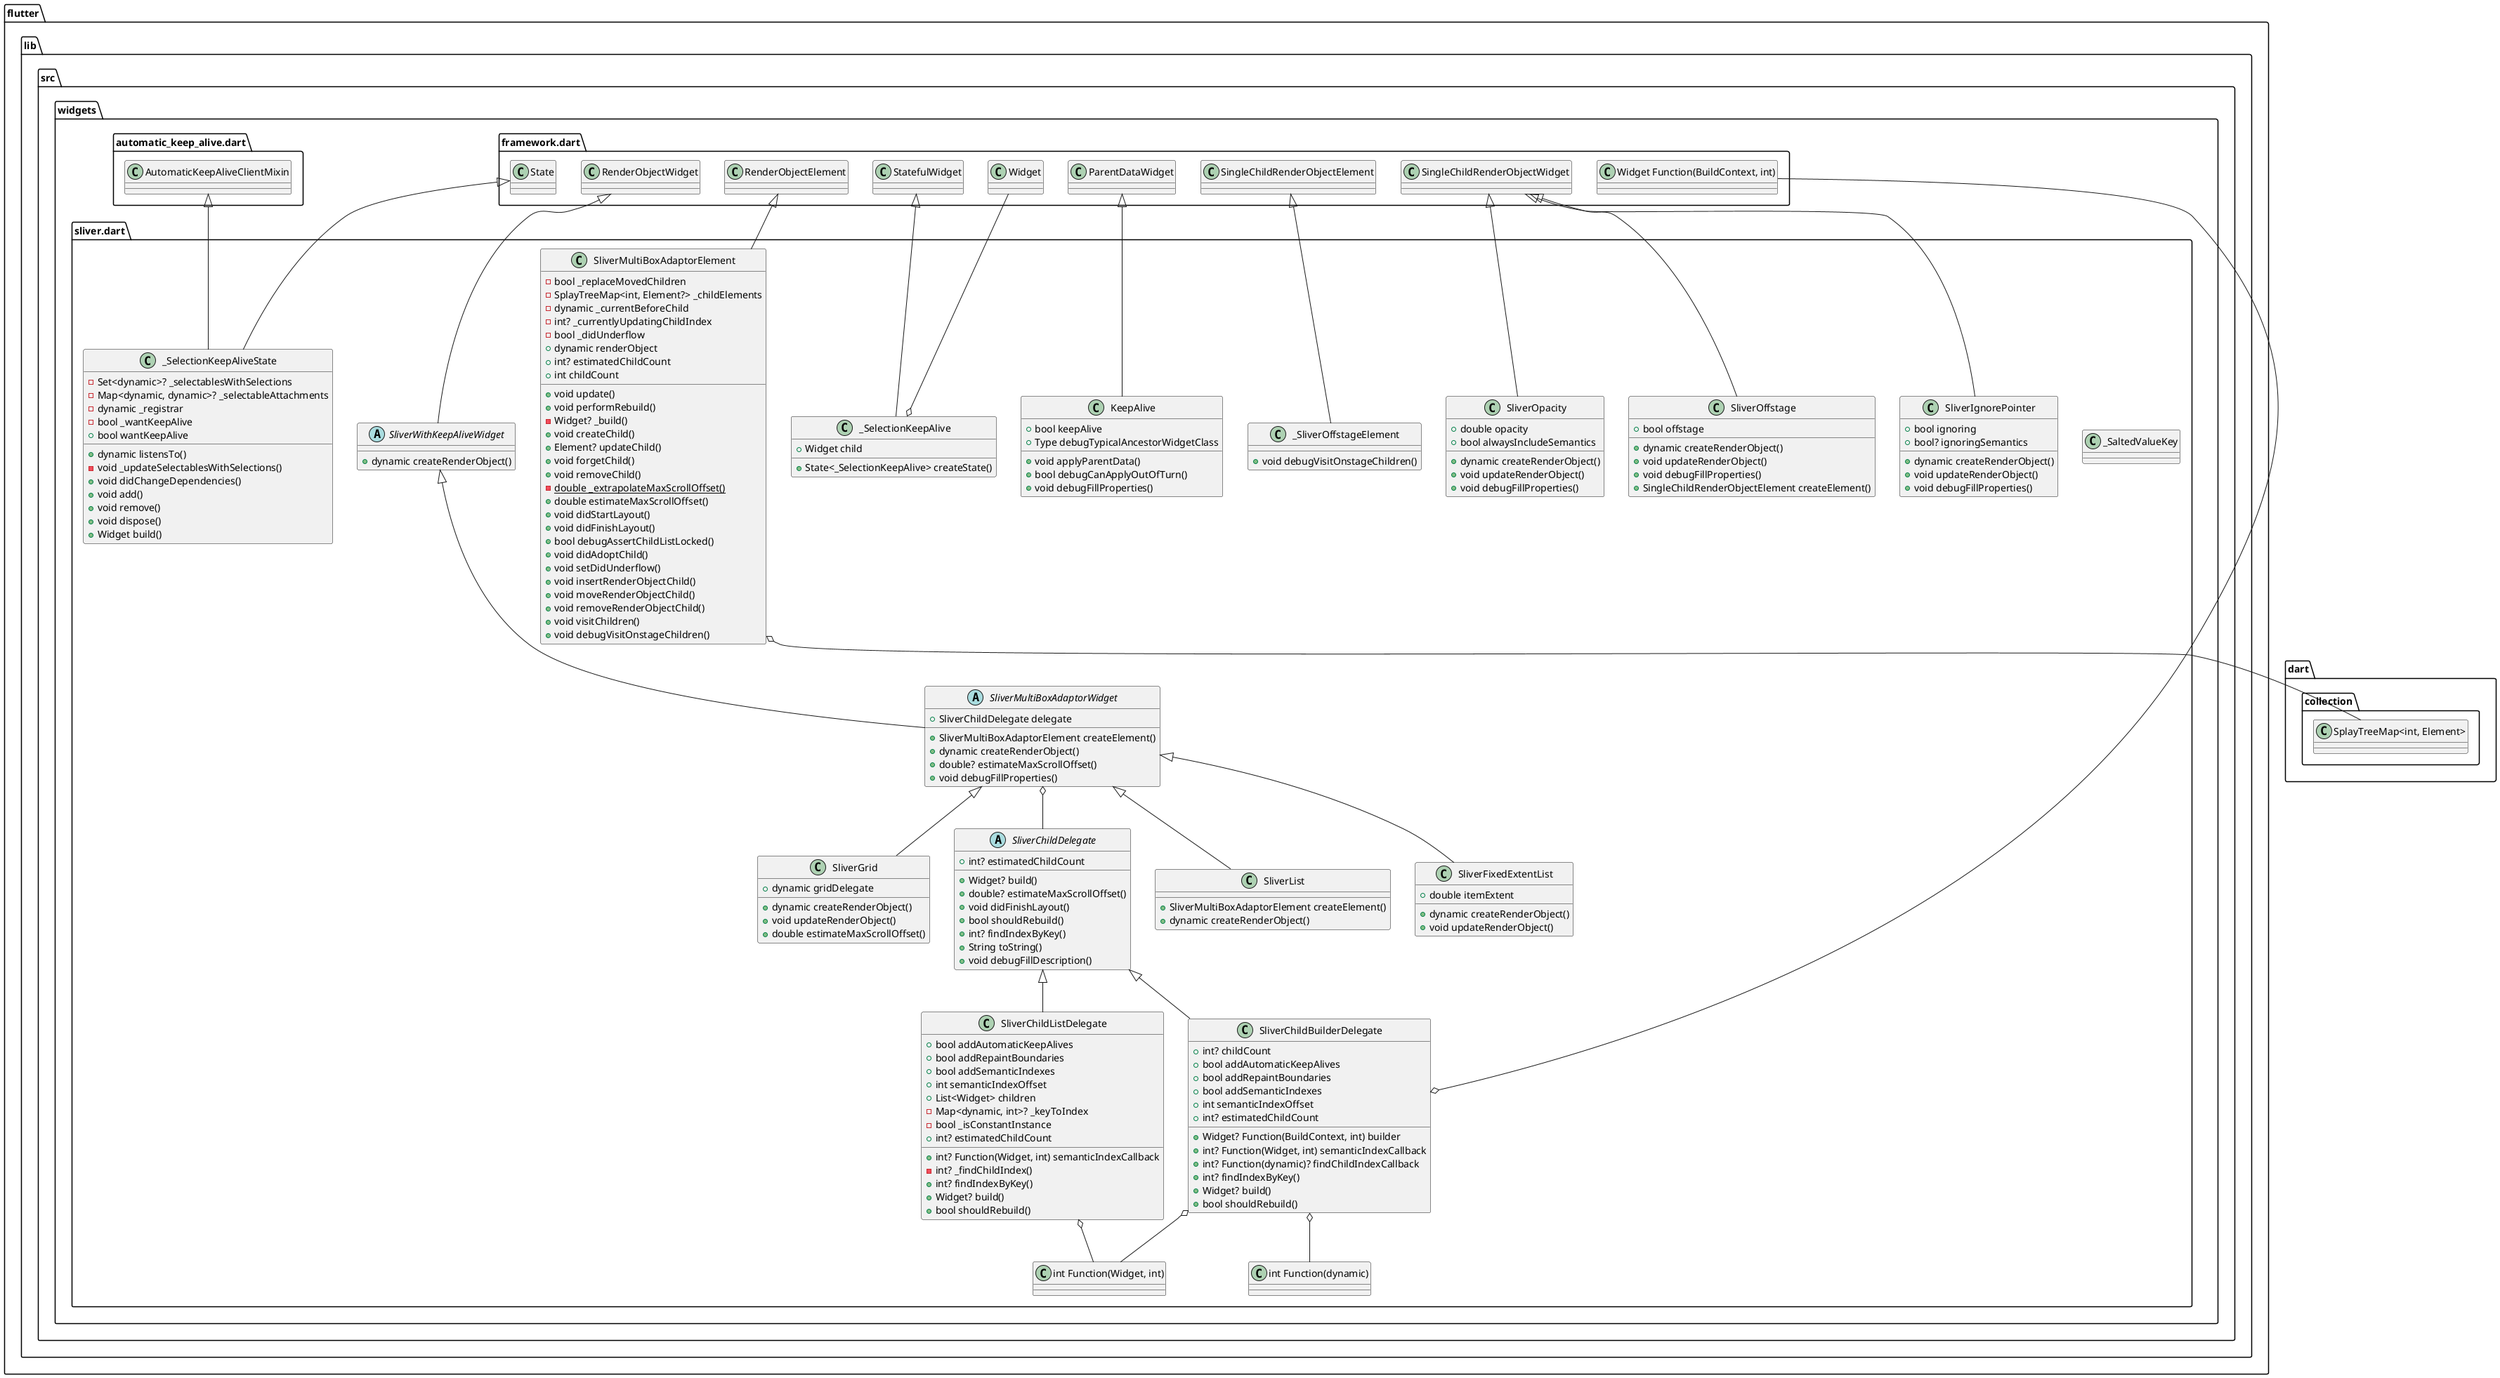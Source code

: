 @startuml
set namespaceSeparator ::

abstract class "flutter::lib::src::widgets::sliver.dart::SliverChildDelegate" {
  +int? estimatedChildCount
  +Widget? build()
  +double? estimateMaxScrollOffset()
  +void didFinishLayout()
  +bool shouldRebuild()
  +int? findIndexByKey()
  +String toString()
  +void debugFillDescription()
}

class "flutter::lib::src::widgets::sliver.dart::_SaltedValueKey" {
}

class "flutter::lib::src::widgets::sliver.dart::SliverChildBuilderDelegate" {
  +Widget? Function(BuildContext, int) builder
  +int? childCount
  +bool addAutomaticKeepAlives
  +bool addRepaintBoundaries
  +bool addSemanticIndexes
  +int semanticIndexOffset
  +int? Function(Widget, int) semanticIndexCallback
  +int? Function(dynamic)? findChildIndexCallback
  +int? estimatedChildCount
  +int? findIndexByKey()
  +Widget? build()
  +bool shouldRebuild()
}

"flutter::lib::src::widgets::sliver.dart::SliverChildBuilderDelegate" o-- "flutter::lib::src::widgets::framework.dart::Widget Function(BuildContext, int)"
"flutter::lib::src::widgets::sliver.dart::SliverChildBuilderDelegate" o-- "flutter::lib::src::widgets::sliver.dart::int Function(Widget, int)"
"flutter::lib::src::widgets::sliver.dart::SliverChildBuilderDelegate" o-- "flutter::lib::src::widgets::sliver.dart::int Function(dynamic)"
"flutter::lib::src::widgets::sliver.dart::SliverChildDelegate" <|-- "flutter::lib::src::widgets::sliver.dart::SliverChildBuilderDelegate"

class "flutter::lib::src::widgets::sliver.dart::SliverChildListDelegate" {
  +bool addAutomaticKeepAlives
  +bool addRepaintBoundaries
  +bool addSemanticIndexes
  +int semanticIndexOffset
  +int? Function(Widget, int) semanticIndexCallback
  +List<Widget> children
  -Map<dynamic, int>? _keyToIndex
  -bool _isConstantInstance
  +int? estimatedChildCount
  -int? _findChildIndex()
  +int? findIndexByKey()
  +Widget? build()
  +bool shouldRebuild()
}

"flutter::lib::src::widgets::sliver.dart::SliverChildListDelegate" o-- "flutter::lib::src::widgets::sliver.dart::int Function(Widget, int)"
"flutter::lib::src::widgets::sliver.dart::SliverChildDelegate" <|-- "flutter::lib::src::widgets::sliver.dart::SliverChildListDelegate"

class "flutter::lib::src::widgets::sliver.dart::_SelectionKeepAlive" {
  +Widget child
  +State<_SelectionKeepAlive> createState()
}

"flutter::lib::src::widgets::sliver.dart::_SelectionKeepAlive" o-- "flutter::lib::src::widgets::framework.dart::Widget"
"flutter::lib::src::widgets::framework.dart::StatefulWidget" <|-- "flutter::lib::src::widgets::sliver.dart::_SelectionKeepAlive"

class "flutter::lib::src::widgets::sliver.dart::_SelectionKeepAliveState" {
  -Set<dynamic>? _selectablesWithSelections
  -Map<dynamic, dynamic>? _selectableAttachments
  -dynamic _registrar
  -bool _wantKeepAlive
  +bool wantKeepAlive
  +dynamic listensTo()
  -void _updateSelectablesWithSelections()
  +void didChangeDependencies()
  +void add()
  +void remove()
  +void dispose()
  +Widget build()
}

"flutter::lib::src::widgets::framework.dart::State" <|-- "flutter::lib::src::widgets::sliver.dart::_SelectionKeepAliveState"
"flutter::lib::src::widgets::automatic_keep_alive.dart::AutomaticKeepAliveClientMixin" <|-- "flutter::lib::src::widgets::sliver.dart::_SelectionKeepAliveState"

abstract class "flutter::lib::src::widgets::sliver.dart::SliverWithKeepAliveWidget" {
  +dynamic createRenderObject()
}

"flutter::lib::src::widgets::framework.dart::RenderObjectWidget" <|-- "flutter::lib::src::widgets::sliver.dart::SliverWithKeepAliveWidget"

abstract class "flutter::lib::src::widgets::sliver.dart::SliverMultiBoxAdaptorWidget" {
  +SliverChildDelegate delegate
  +SliverMultiBoxAdaptorElement createElement()
  +dynamic createRenderObject()
  +double? estimateMaxScrollOffset()
  +void debugFillProperties()
}

"flutter::lib::src::widgets::sliver.dart::SliverMultiBoxAdaptorWidget" o-- "flutter::lib::src::widgets::sliver.dart::SliverChildDelegate"
"flutter::lib::src::widgets::sliver.dart::SliverWithKeepAliveWidget" <|-- "flutter::lib::src::widgets::sliver.dart::SliverMultiBoxAdaptorWidget"

class "flutter::lib::src::widgets::sliver.dart::SliverList" {
  +SliverMultiBoxAdaptorElement createElement()
  +dynamic createRenderObject()
}

"flutter::lib::src::widgets::sliver.dart::SliverMultiBoxAdaptorWidget" <|-- "flutter::lib::src::widgets::sliver.dart::SliverList"

class "flutter::lib::src::widgets::sliver.dart::SliverFixedExtentList" {
  +double itemExtent
  +dynamic createRenderObject()
  +void updateRenderObject()
}

"flutter::lib::src::widgets::sliver.dart::SliverMultiBoxAdaptorWidget" <|-- "flutter::lib::src::widgets::sliver.dart::SliverFixedExtentList"

class "flutter::lib::src::widgets::sliver.dart::SliverGrid" {
  +dynamic gridDelegate
  +dynamic createRenderObject()
  +void updateRenderObject()
  +double estimateMaxScrollOffset()
}

"flutter::lib::src::widgets::sliver.dart::SliverMultiBoxAdaptorWidget" <|-- "flutter::lib::src::widgets::sliver.dart::SliverGrid"

class "flutter::lib::src::widgets::sliver.dart::SliverMultiBoxAdaptorElement" {
  -bool _replaceMovedChildren
  -SplayTreeMap<int, Element?> _childElements
  -dynamic _currentBeforeChild
  -int? _currentlyUpdatingChildIndex
  -bool _didUnderflow
  +dynamic renderObject
  +int? estimatedChildCount
  +int childCount
  +void update()
  +void performRebuild()
  -Widget? _build()
  +void createChild()
  +Element? updateChild()
  +void forgetChild()
  +void removeChild()
  {static} -double _extrapolateMaxScrollOffset()
  +double estimateMaxScrollOffset()
  +void didStartLayout()
  +void didFinishLayout()
  +bool debugAssertChildListLocked()
  +void didAdoptChild()
  +void setDidUnderflow()
  +void insertRenderObjectChild()
  +void moveRenderObjectChild()
  +void removeRenderObjectChild()
  +void visitChildren()
  +void debugVisitOnstageChildren()
}

"flutter::lib::src::widgets::sliver.dart::SliverMultiBoxAdaptorElement" o-- "dart::collection::SplayTreeMap<int, Element>"
"flutter::lib::src::widgets::framework.dart::RenderObjectElement" <|-- "flutter::lib::src::widgets::sliver.dart::SliverMultiBoxAdaptorElement"

class "flutter::lib::src::widgets::sliver.dart::SliverOpacity" {
  +double opacity
  +bool alwaysIncludeSemantics
  +dynamic createRenderObject()
  +void updateRenderObject()
  +void debugFillProperties()
}

"flutter::lib::src::widgets::framework.dart::SingleChildRenderObjectWidget" <|-- "flutter::lib::src::widgets::sliver.dart::SliverOpacity"

class "flutter::lib::src::widgets::sliver.dart::SliverIgnorePointer" {
  +bool ignoring
  +bool? ignoringSemantics
  +dynamic createRenderObject()
  +void updateRenderObject()
  +void debugFillProperties()
}

"flutter::lib::src::widgets::framework.dart::SingleChildRenderObjectWidget" <|-- "flutter::lib::src::widgets::sliver.dart::SliverIgnorePointer"

class "flutter::lib::src::widgets::sliver.dart::SliverOffstage" {
  +bool offstage
  +dynamic createRenderObject()
  +void updateRenderObject()
  +void debugFillProperties()
  +SingleChildRenderObjectElement createElement()
}

"flutter::lib::src::widgets::framework.dart::SingleChildRenderObjectWidget" <|-- "flutter::lib::src::widgets::sliver.dart::SliverOffstage"

class "flutter::lib::src::widgets::sliver.dart::_SliverOffstageElement" {
  +void debugVisitOnstageChildren()
}

"flutter::lib::src::widgets::framework.dart::SingleChildRenderObjectElement" <|-- "flutter::lib::src::widgets::sliver.dart::_SliverOffstageElement"

class "flutter::lib::src::widgets::sliver.dart::KeepAlive" {
  +bool keepAlive
  +Type debugTypicalAncestorWidgetClass
  +void applyParentData()
  +bool debugCanApplyOutOfTurn()
  +void debugFillProperties()
}

"flutter::lib::src::widgets::framework.dart::ParentDataWidget" <|-- "flutter::lib::src::widgets::sliver.dart::KeepAlive"


@enduml